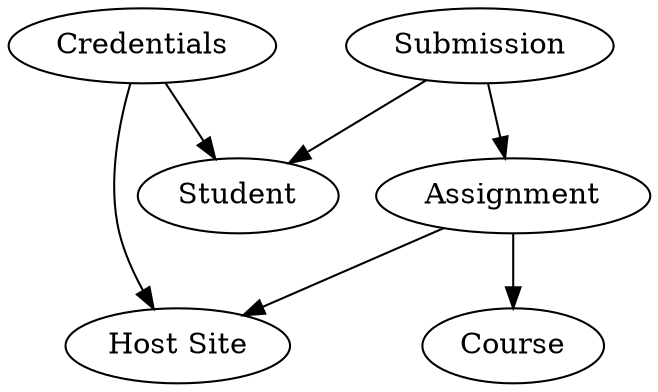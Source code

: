 digraph G {
    subgraph table_defs {
        Course
        "Host Site"
        Assignment -> "Host Site"
        Student
        Submission -> Student
        Submission -> Assignment
        Credentials -> "Host Site"
        Credentials -> Student
        Assignment -> Course
    }
}